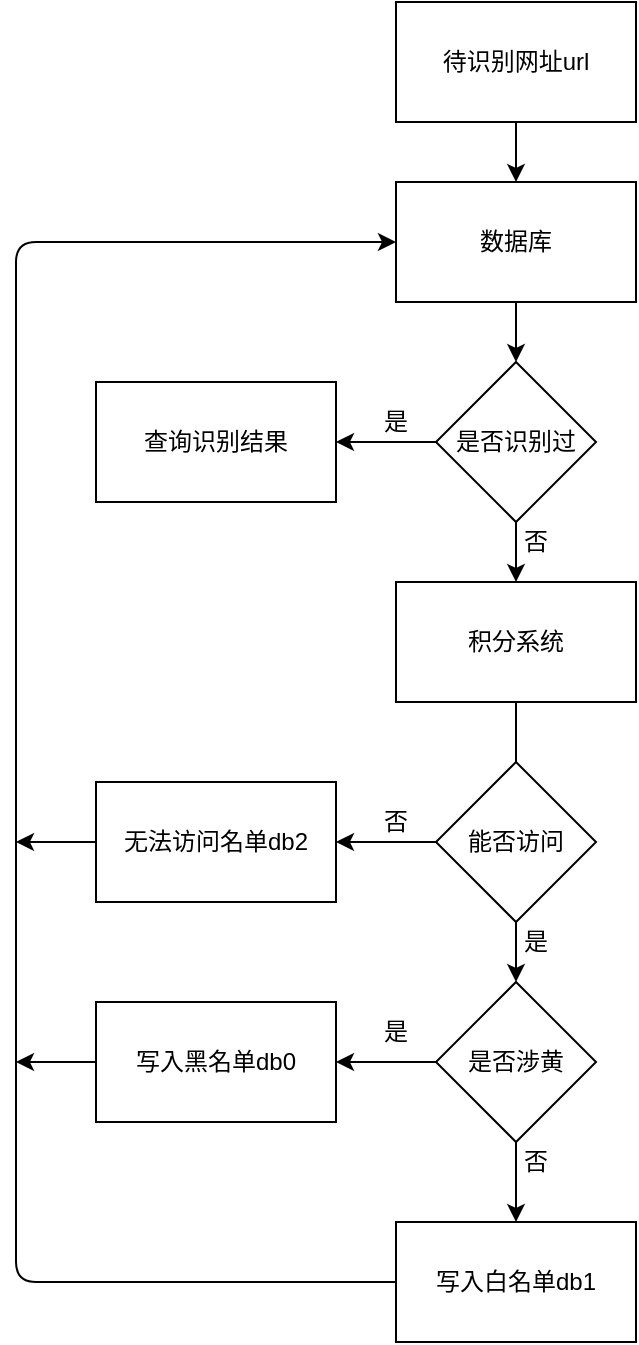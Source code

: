 <mxfile version="14.5.10" type="github">
  <diagram id="C5RBs43oDa-KdzZeNtuy" name="Page-1">
    <mxGraphModel dx="1221" dy="654" grid="1" gridSize="10" guides="1" tooltips="1" connect="1" arrows="1" fold="1" page="1" pageScale="1" pageWidth="827" pageHeight="1169" math="0" shadow="0">
      <root>
        <mxCell id="WIyWlLk6GJQsqaUBKTNV-0" />
        <mxCell id="WIyWlLk6GJQsqaUBKTNV-1" parent="WIyWlLk6GJQsqaUBKTNV-0" />
        <mxCell id="QArfKfkh2NqxJWW8noe7-11" value="待识别网址url" style="rounded=0;whiteSpace=wrap;html=1;" vertex="1" parent="WIyWlLk6GJQsqaUBKTNV-1">
          <mxGeometry x="250" y="70" width="120" height="60" as="geometry" />
        </mxCell>
        <mxCell id="QArfKfkh2NqxJWW8noe7-15" value="" style="edgeStyle=orthogonalEdgeStyle;rounded=0;orthogonalLoop=1;jettySize=auto;html=1;" edge="1" parent="WIyWlLk6GJQsqaUBKTNV-1" source="QArfKfkh2NqxJWW8noe7-12" target="QArfKfkh2NqxJWW8noe7-14">
          <mxGeometry relative="1" as="geometry" />
        </mxCell>
        <mxCell id="QArfKfkh2NqxJWW8noe7-18" value="" style="edgeStyle=orthogonalEdgeStyle;rounded=0;orthogonalLoop=1;jettySize=auto;html=1;" edge="1" parent="WIyWlLk6GJQsqaUBKTNV-1" source="QArfKfkh2NqxJWW8noe7-12" target="QArfKfkh2NqxJWW8noe7-17">
          <mxGeometry relative="1" as="geometry" />
        </mxCell>
        <mxCell id="QArfKfkh2NqxJWW8noe7-12" value="是否识别过" style="rhombus;whiteSpace=wrap;html=1;rounded=0;" vertex="1" parent="WIyWlLk6GJQsqaUBKTNV-1">
          <mxGeometry x="270" y="250" width="80" height="80" as="geometry" />
        </mxCell>
        <mxCell id="QArfKfkh2NqxJWW8noe7-14" value="查询识别结果" style="whiteSpace=wrap;html=1;rounded=0;" vertex="1" parent="WIyWlLk6GJQsqaUBKTNV-1">
          <mxGeometry x="100" y="260" width="120" height="60" as="geometry" />
        </mxCell>
        <mxCell id="QArfKfkh2NqxJWW8noe7-16" value="是" style="text;html=1;strokeColor=none;fillColor=none;align=center;verticalAlign=middle;whiteSpace=wrap;rounded=0;" vertex="1" parent="WIyWlLk6GJQsqaUBKTNV-1">
          <mxGeometry x="230" y="270" width="40" height="20" as="geometry" />
        </mxCell>
        <mxCell id="QArfKfkh2NqxJWW8noe7-21" value="" style="edgeStyle=orthogonalEdgeStyle;rounded=0;orthogonalLoop=1;jettySize=auto;html=1;startArrow=none;" edge="1" parent="WIyWlLk6GJQsqaUBKTNV-1" source="QArfKfkh2NqxJWW8noe7-32" target="QArfKfkh2NqxJWW8noe7-20">
          <mxGeometry relative="1" as="geometry" />
        </mxCell>
        <mxCell id="QArfKfkh2NqxJWW8noe7-17" value="积分系统" style="whiteSpace=wrap;html=1;rounded=0;" vertex="1" parent="WIyWlLk6GJQsqaUBKTNV-1">
          <mxGeometry x="250" y="360" width="120" height="60" as="geometry" />
        </mxCell>
        <mxCell id="QArfKfkh2NqxJWW8noe7-19" value="否" style="text;html=1;strokeColor=none;fillColor=none;align=center;verticalAlign=middle;whiteSpace=wrap;rounded=0;" vertex="1" parent="WIyWlLk6GJQsqaUBKTNV-1">
          <mxGeometry x="300" y="330" width="40" height="20" as="geometry" />
        </mxCell>
        <mxCell id="QArfKfkh2NqxJWW8noe7-23" value="" style="edgeStyle=orthogonalEdgeStyle;rounded=0;orthogonalLoop=1;jettySize=auto;html=1;" edge="1" parent="WIyWlLk6GJQsqaUBKTNV-1" source="QArfKfkh2NqxJWW8noe7-20" target="QArfKfkh2NqxJWW8noe7-22">
          <mxGeometry relative="1" as="geometry" />
        </mxCell>
        <mxCell id="QArfKfkh2NqxJWW8noe7-26" value="" style="edgeStyle=orthogonalEdgeStyle;rounded=0;orthogonalLoop=1;jettySize=auto;html=1;" edge="1" parent="WIyWlLk6GJQsqaUBKTNV-1" source="QArfKfkh2NqxJWW8noe7-20" target="QArfKfkh2NqxJWW8noe7-25">
          <mxGeometry relative="1" as="geometry" />
        </mxCell>
        <mxCell id="QArfKfkh2NqxJWW8noe7-20" value="是否涉黄" style="rhombus;whiteSpace=wrap;html=1;rounded=0;" vertex="1" parent="WIyWlLk6GJQsqaUBKTNV-1">
          <mxGeometry x="270" y="560" width="80" height="80" as="geometry" />
        </mxCell>
        <mxCell id="QArfKfkh2NqxJWW8noe7-22" value="写入黑名单db0" style="whiteSpace=wrap;html=1;rounded=0;" vertex="1" parent="WIyWlLk6GJQsqaUBKTNV-1">
          <mxGeometry x="100" y="570" width="120" height="60" as="geometry" />
        </mxCell>
        <mxCell id="QArfKfkh2NqxJWW8noe7-24" value="是" style="text;html=1;strokeColor=none;fillColor=none;align=center;verticalAlign=middle;whiteSpace=wrap;rounded=0;" vertex="1" parent="WIyWlLk6GJQsqaUBKTNV-1">
          <mxGeometry x="230" y="575" width="40" height="20" as="geometry" />
        </mxCell>
        <mxCell id="QArfKfkh2NqxJWW8noe7-25" value="写入白名单db1" style="whiteSpace=wrap;html=1;rounded=0;" vertex="1" parent="WIyWlLk6GJQsqaUBKTNV-1">
          <mxGeometry x="250" y="680" width="120" height="60" as="geometry" />
        </mxCell>
        <mxCell id="QArfKfkh2NqxJWW8noe7-27" value="否" style="text;html=1;strokeColor=none;fillColor=none;align=center;verticalAlign=middle;whiteSpace=wrap;rounded=0;" vertex="1" parent="WIyWlLk6GJQsqaUBKTNV-1">
          <mxGeometry x="300" y="640" width="40" height="20" as="geometry" />
        </mxCell>
        <mxCell id="QArfKfkh2NqxJWW8noe7-36" value="" style="edgeStyle=orthogonalEdgeStyle;rounded=0;orthogonalLoop=1;jettySize=auto;html=1;" edge="1" parent="WIyWlLk6GJQsqaUBKTNV-1" source="QArfKfkh2NqxJWW8noe7-32" target="QArfKfkh2NqxJWW8noe7-35">
          <mxGeometry relative="1" as="geometry" />
        </mxCell>
        <mxCell id="QArfKfkh2NqxJWW8noe7-32" value="能否访问" style="rhombus;whiteSpace=wrap;html=1;" vertex="1" parent="WIyWlLk6GJQsqaUBKTNV-1">
          <mxGeometry x="270" y="450" width="80" height="80" as="geometry" />
        </mxCell>
        <mxCell id="QArfKfkh2NqxJWW8noe7-33" value="" style="edgeStyle=orthogonalEdgeStyle;rounded=0;orthogonalLoop=1;jettySize=auto;html=1;endArrow=none;" edge="1" parent="WIyWlLk6GJQsqaUBKTNV-1" source="QArfKfkh2NqxJWW8noe7-17" target="QArfKfkh2NqxJWW8noe7-32">
          <mxGeometry relative="1" as="geometry">
            <mxPoint x="310" y="520" as="sourcePoint" />
            <mxPoint x="310" y="680.0" as="targetPoint" />
          </mxGeometry>
        </mxCell>
        <mxCell id="QArfKfkh2NqxJWW8noe7-34" value="是" style="text;html=1;strokeColor=none;fillColor=none;align=center;verticalAlign=middle;whiteSpace=wrap;rounded=0;" vertex="1" parent="WIyWlLk6GJQsqaUBKTNV-1">
          <mxGeometry x="300" y="530" width="40" height="20" as="geometry" />
        </mxCell>
        <mxCell id="QArfKfkh2NqxJWW8noe7-35" value="无法访问名单db2" style="whiteSpace=wrap;html=1;" vertex="1" parent="WIyWlLk6GJQsqaUBKTNV-1">
          <mxGeometry x="100" y="460" width="120" height="60" as="geometry" />
        </mxCell>
        <mxCell id="QArfKfkh2NqxJWW8noe7-37" value="否" style="text;html=1;strokeColor=none;fillColor=none;align=center;verticalAlign=middle;whiteSpace=wrap;rounded=0;" vertex="1" parent="WIyWlLk6GJQsqaUBKTNV-1">
          <mxGeometry x="230" y="470" width="40" height="20" as="geometry" />
        </mxCell>
        <mxCell id="QArfKfkh2NqxJWW8noe7-39" value="数据库" style="rounded=0;whiteSpace=wrap;html=1;" vertex="1" parent="WIyWlLk6GJQsqaUBKTNV-1">
          <mxGeometry x="250" y="160" width="120" height="60" as="geometry" />
        </mxCell>
        <mxCell id="QArfKfkh2NqxJWW8noe7-40" value="" style="endArrow=classic;html=1;exitX=0.5;exitY=1;exitDx=0;exitDy=0;" edge="1" parent="WIyWlLk6GJQsqaUBKTNV-1" source="QArfKfkh2NqxJWW8noe7-11" target="QArfKfkh2NqxJWW8noe7-39">
          <mxGeometry width="50" height="50" relative="1" as="geometry">
            <mxPoint x="160" y="290" as="sourcePoint" />
            <mxPoint x="210" y="240" as="targetPoint" />
          </mxGeometry>
        </mxCell>
        <mxCell id="QArfKfkh2NqxJWW8noe7-42" value="" style="endArrow=classic;html=1;exitX=0.5;exitY=1;exitDx=0;exitDy=0;entryX=0.5;entryY=0;entryDx=0;entryDy=0;" edge="1" parent="WIyWlLk6GJQsqaUBKTNV-1" source="QArfKfkh2NqxJWW8noe7-39" target="QArfKfkh2NqxJWW8noe7-12">
          <mxGeometry width="50" height="50" relative="1" as="geometry">
            <mxPoint x="320" y="140" as="sourcePoint" />
            <mxPoint x="320" y="180" as="targetPoint" />
          </mxGeometry>
        </mxCell>
        <mxCell id="QArfKfkh2NqxJWW8noe7-57" value="" style="endArrow=classic;html=1;exitX=0;exitY=0.5;exitDx=0;exitDy=0;entryX=0;entryY=0.5;entryDx=0;entryDy=0;" edge="1" parent="WIyWlLk6GJQsqaUBKTNV-1" source="QArfKfkh2NqxJWW8noe7-25" target="QArfKfkh2NqxJWW8noe7-39">
          <mxGeometry width="50" height="50" relative="1" as="geometry">
            <mxPoint x="150" y="640" as="sourcePoint" />
            <mxPoint x="200" y="590" as="targetPoint" />
            <Array as="points">
              <mxPoint x="60" y="710" />
              <mxPoint x="60" y="450" />
              <mxPoint x="60" y="190" />
            </Array>
          </mxGeometry>
        </mxCell>
        <mxCell id="QArfKfkh2NqxJWW8noe7-59" value="" style="endArrow=classic;html=1;exitX=0;exitY=0.5;exitDx=0;exitDy=0;" edge="1" parent="WIyWlLk6GJQsqaUBKTNV-1" source="QArfKfkh2NqxJWW8noe7-35">
          <mxGeometry width="50" height="50" relative="1" as="geometry">
            <mxPoint x="150" y="530" as="sourcePoint" />
            <mxPoint x="60" y="490" as="targetPoint" />
          </mxGeometry>
        </mxCell>
        <mxCell id="QArfKfkh2NqxJWW8noe7-60" value="" style="endArrow=classic;html=1;exitX=0;exitY=0.5;exitDx=0;exitDy=0;" edge="1" parent="WIyWlLk6GJQsqaUBKTNV-1" source="QArfKfkh2NqxJWW8noe7-22">
          <mxGeometry width="50" height="50" relative="1" as="geometry">
            <mxPoint x="110" y="500" as="sourcePoint" />
            <mxPoint x="60" y="600" as="targetPoint" />
          </mxGeometry>
        </mxCell>
      </root>
    </mxGraphModel>
  </diagram>
</mxfile>
